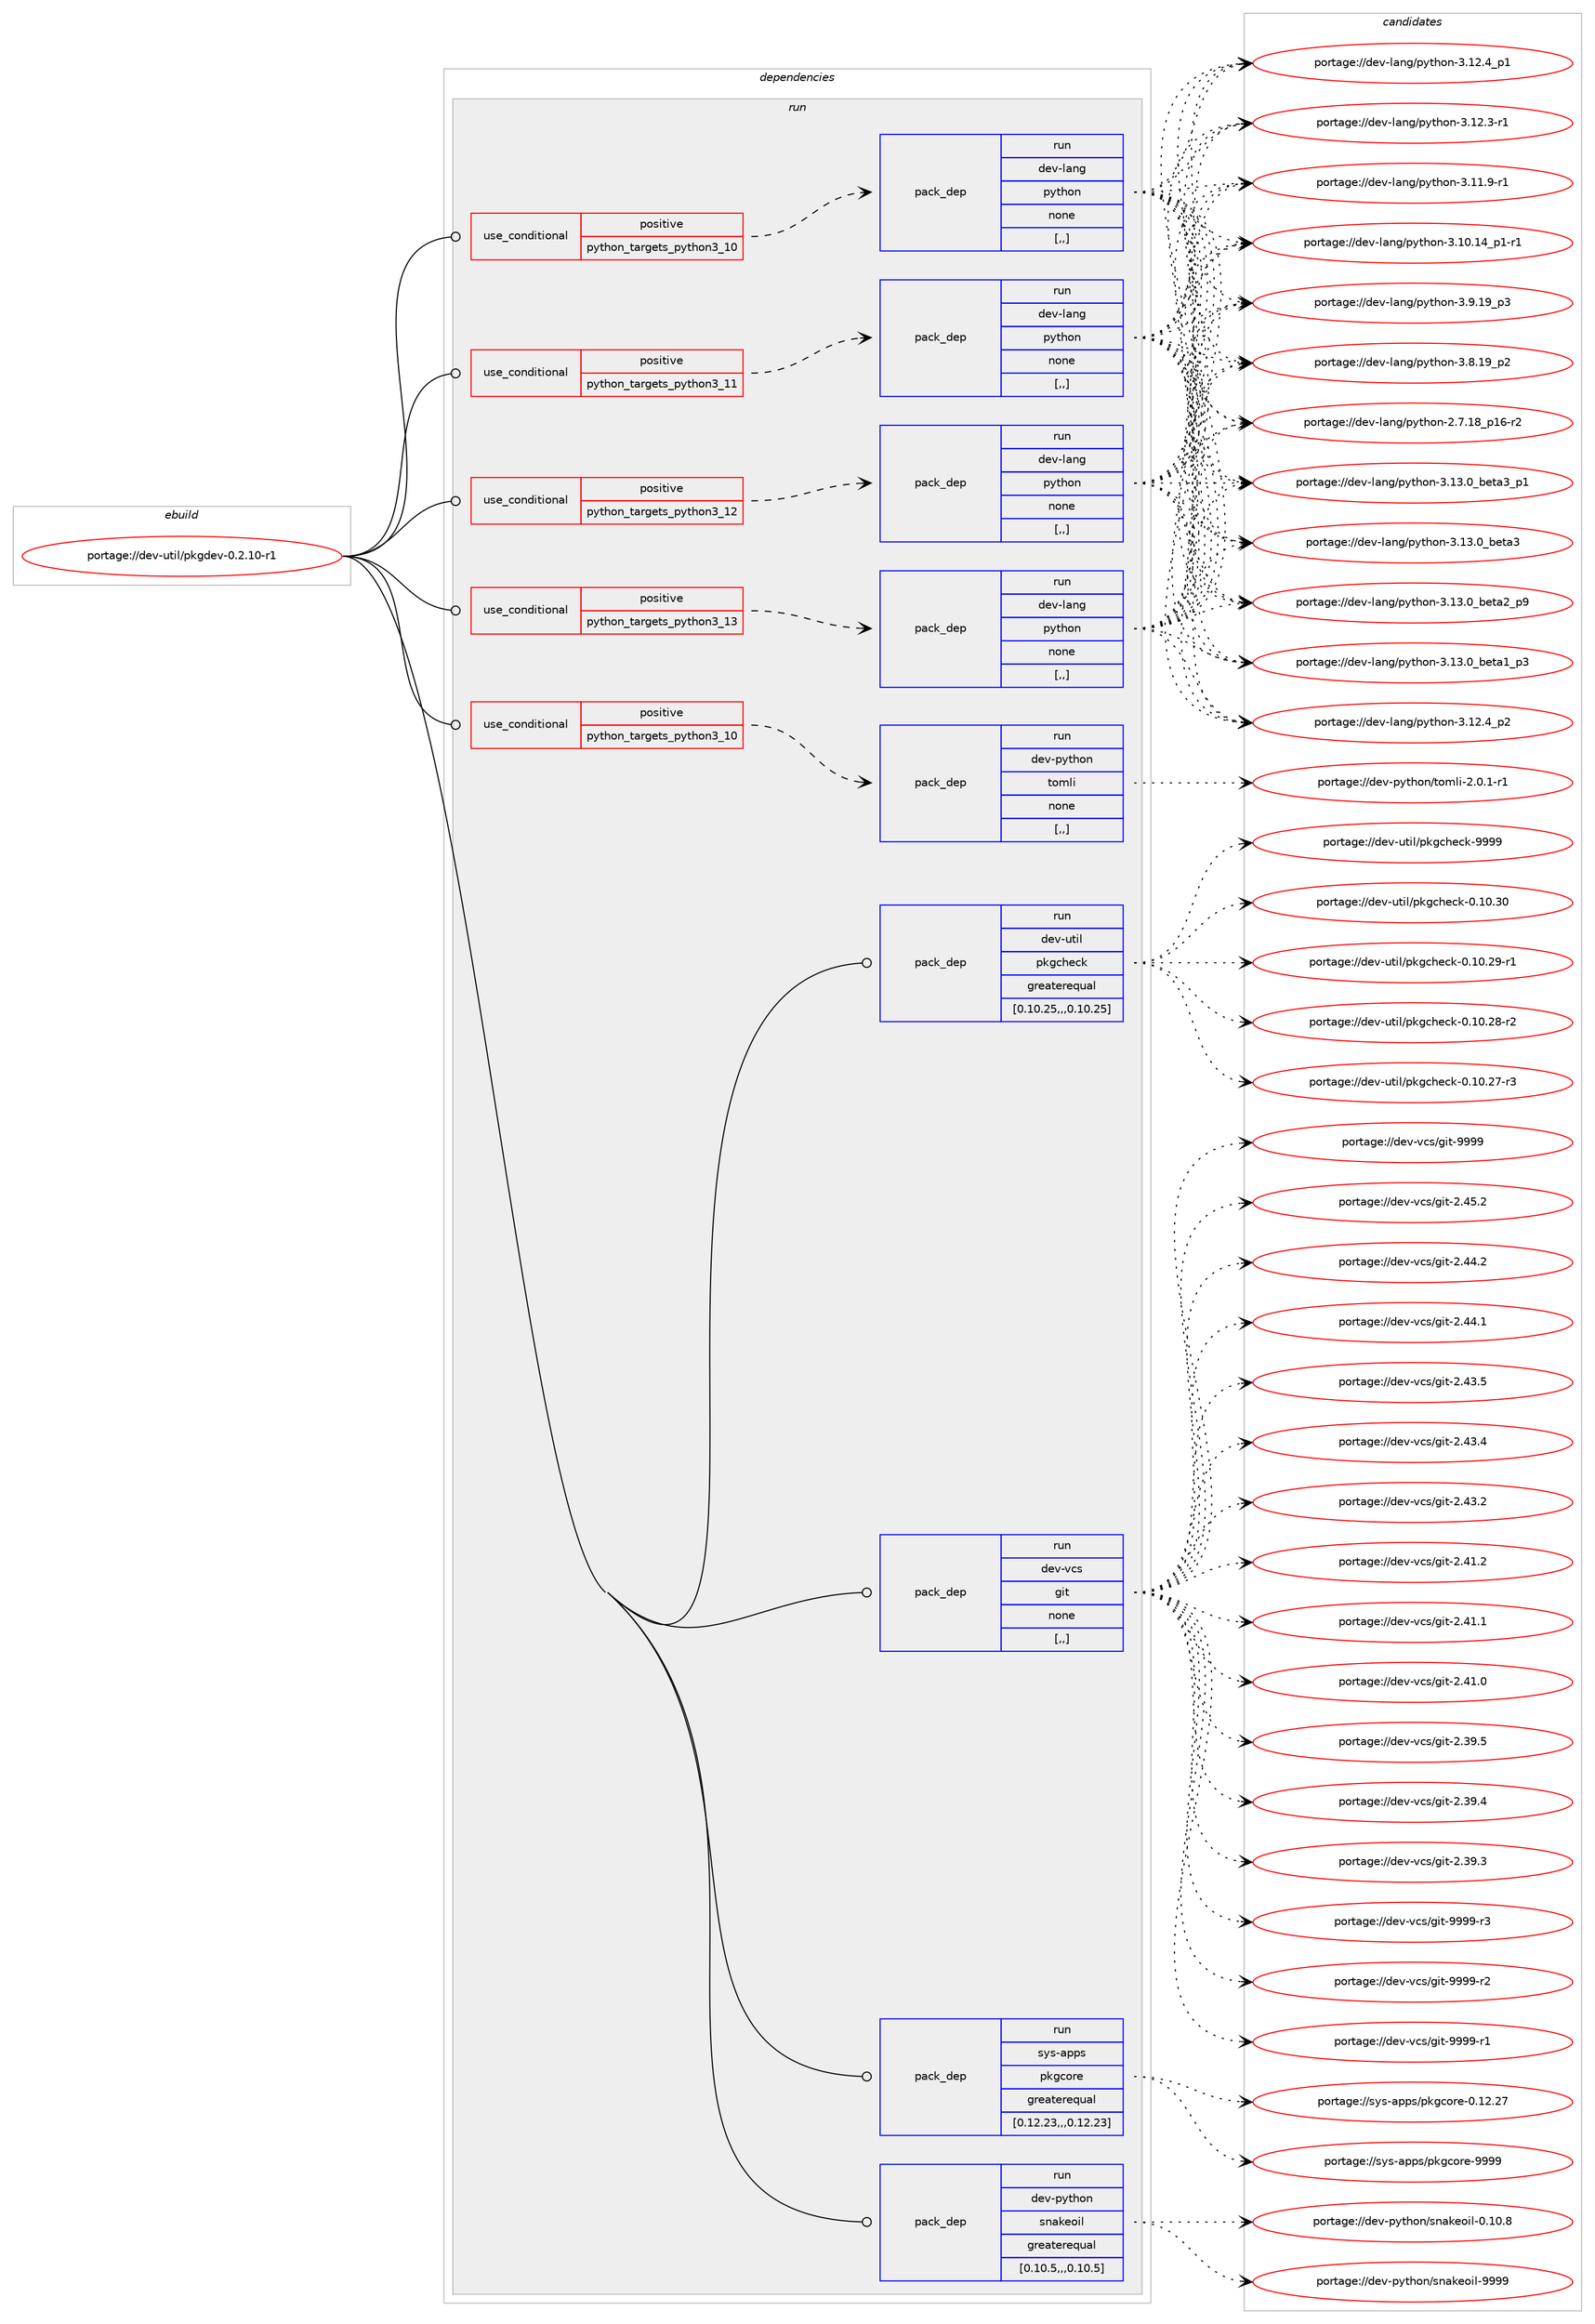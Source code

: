 digraph prolog {

# *************
# Graph options
# *************

newrank=true;
concentrate=true;
compound=true;
graph [rankdir=LR,fontname=Helvetica,fontsize=10,ranksep=1.5];#, ranksep=2.5, nodesep=0.2];
edge  [arrowhead=vee];
node  [fontname=Helvetica,fontsize=10];

# **********
# The ebuild
# **********

subgraph cluster_leftcol {
color=gray;
label=<<i>ebuild</i>>;
id [label="portage://dev-util/pkgdev-0.2.10-r1", color=red, width=4, href="../dev-util/pkgdev-0.2.10-r1.svg"];
}

# ****************
# The dependencies
# ****************

subgraph cluster_midcol {
color=gray;
label=<<i>dependencies</i>>;
subgraph cluster_compile {
fillcolor="#eeeeee";
style=filled;
label=<<i>compile</i>>;
}
subgraph cluster_compileandrun {
fillcolor="#eeeeee";
style=filled;
label=<<i>compile and run</i>>;
}
subgraph cluster_run {
fillcolor="#eeeeee";
style=filled;
label=<<i>run</i>>;
subgraph cond61362 {
dependency217941 [label=<<TABLE BORDER="0" CELLBORDER="1" CELLSPACING="0" CELLPADDING="4"><TR><TD ROWSPAN="3" CELLPADDING="10">use_conditional</TD></TR><TR><TD>positive</TD></TR><TR><TD>python_targets_python3_10</TD></TR></TABLE>>, shape=none, color=red];
subgraph pack155121 {
dependency217942 [label=<<TABLE BORDER="0" CELLBORDER="1" CELLSPACING="0" CELLPADDING="4" WIDTH="220"><TR><TD ROWSPAN="6" CELLPADDING="30">pack_dep</TD></TR><TR><TD WIDTH="110">run</TD></TR><TR><TD>dev-lang</TD></TR><TR><TD>python</TD></TR><TR><TD>none</TD></TR><TR><TD>[,,]</TD></TR></TABLE>>, shape=none, color=blue];
}
dependency217941:e -> dependency217942:w [weight=20,style="dashed",arrowhead="vee"];
}
id:e -> dependency217941:w [weight=20,style="solid",arrowhead="odot"];
subgraph cond61363 {
dependency217943 [label=<<TABLE BORDER="0" CELLBORDER="1" CELLSPACING="0" CELLPADDING="4"><TR><TD ROWSPAN="3" CELLPADDING="10">use_conditional</TD></TR><TR><TD>positive</TD></TR><TR><TD>python_targets_python3_10</TD></TR></TABLE>>, shape=none, color=red];
subgraph pack155122 {
dependency217944 [label=<<TABLE BORDER="0" CELLBORDER="1" CELLSPACING="0" CELLPADDING="4" WIDTH="220"><TR><TD ROWSPAN="6" CELLPADDING="30">pack_dep</TD></TR><TR><TD WIDTH="110">run</TD></TR><TR><TD>dev-python</TD></TR><TR><TD>tomli</TD></TR><TR><TD>none</TD></TR><TR><TD>[,,]</TD></TR></TABLE>>, shape=none, color=blue];
}
dependency217943:e -> dependency217944:w [weight=20,style="dashed",arrowhead="vee"];
}
id:e -> dependency217943:w [weight=20,style="solid",arrowhead="odot"];
subgraph cond61364 {
dependency217945 [label=<<TABLE BORDER="0" CELLBORDER="1" CELLSPACING="0" CELLPADDING="4"><TR><TD ROWSPAN="3" CELLPADDING="10">use_conditional</TD></TR><TR><TD>positive</TD></TR><TR><TD>python_targets_python3_11</TD></TR></TABLE>>, shape=none, color=red];
subgraph pack155123 {
dependency217946 [label=<<TABLE BORDER="0" CELLBORDER="1" CELLSPACING="0" CELLPADDING="4" WIDTH="220"><TR><TD ROWSPAN="6" CELLPADDING="30">pack_dep</TD></TR><TR><TD WIDTH="110">run</TD></TR><TR><TD>dev-lang</TD></TR><TR><TD>python</TD></TR><TR><TD>none</TD></TR><TR><TD>[,,]</TD></TR></TABLE>>, shape=none, color=blue];
}
dependency217945:e -> dependency217946:w [weight=20,style="dashed",arrowhead="vee"];
}
id:e -> dependency217945:w [weight=20,style="solid",arrowhead="odot"];
subgraph cond61365 {
dependency217947 [label=<<TABLE BORDER="0" CELLBORDER="1" CELLSPACING="0" CELLPADDING="4"><TR><TD ROWSPAN="3" CELLPADDING="10">use_conditional</TD></TR><TR><TD>positive</TD></TR><TR><TD>python_targets_python3_12</TD></TR></TABLE>>, shape=none, color=red];
subgraph pack155124 {
dependency217948 [label=<<TABLE BORDER="0" CELLBORDER="1" CELLSPACING="0" CELLPADDING="4" WIDTH="220"><TR><TD ROWSPAN="6" CELLPADDING="30">pack_dep</TD></TR><TR><TD WIDTH="110">run</TD></TR><TR><TD>dev-lang</TD></TR><TR><TD>python</TD></TR><TR><TD>none</TD></TR><TR><TD>[,,]</TD></TR></TABLE>>, shape=none, color=blue];
}
dependency217947:e -> dependency217948:w [weight=20,style="dashed",arrowhead="vee"];
}
id:e -> dependency217947:w [weight=20,style="solid",arrowhead="odot"];
subgraph cond61366 {
dependency217949 [label=<<TABLE BORDER="0" CELLBORDER="1" CELLSPACING="0" CELLPADDING="4"><TR><TD ROWSPAN="3" CELLPADDING="10">use_conditional</TD></TR><TR><TD>positive</TD></TR><TR><TD>python_targets_python3_13</TD></TR></TABLE>>, shape=none, color=red];
subgraph pack155125 {
dependency217950 [label=<<TABLE BORDER="0" CELLBORDER="1" CELLSPACING="0" CELLPADDING="4" WIDTH="220"><TR><TD ROWSPAN="6" CELLPADDING="30">pack_dep</TD></TR><TR><TD WIDTH="110">run</TD></TR><TR><TD>dev-lang</TD></TR><TR><TD>python</TD></TR><TR><TD>none</TD></TR><TR><TD>[,,]</TD></TR></TABLE>>, shape=none, color=blue];
}
dependency217949:e -> dependency217950:w [weight=20,style="dashed",arrowhead="vee"];
}
id:e -> dependency217949:w [weight=20,style="solid",arrowhead="odot"];
subgraph pack155126 {
dependency217951 [label=<<TABLE BORDER="0" CELLBORDER="1" CELLSPACING="0" CELLPADDING="4" WIDTH="220"><TR><TD ROWSPAN="6" CELLPADDING="30">pack_dep</TD></TR><TR><TD WIDTH="110">run</TD></TR><TR><TD>dev-python</TD></TR><TR><TD>snakeoil</TD></TR><TR><TD>greaterequal</TD></TR><TR><TD>[0.10.5,,,0.10.5]</TD></TR></TABLE>>, shape=none, color=blue];
}
id:e -> dependency217951:w [weight=20,style="solid",arrowhead="odot"];
subgraph pack155127 {
dependency217952 [label=<<TABLE BORDER="0" CELLBORDER="1" CELLSPACING="0" CELLPADDING="4" WIDTH="220"><TR><TD ROWSPAN="6" CELLPADDING="30">pack_dep</TD></TR><TR><TD WIDTH="110">run</TD></TR><TR><TD>dev-util</TD></TR><TR><TD>pkgcheck</TD></TR><TR><TD>greaterequal</TD></TR><TR><TD>[0.10.25,,,0.10.25]</TD></TR></TABLE>>, shape=none, color=blue];
}
id:e -> dependency217952:w [weight=20,style="solid",arrowhead="odot"];
subgraph pack155128 {
dependency217953 [label=<<TABLE BORDER="0" CELLBORDER="1" CELLSPACING="0" CELLPADDING="4" WIDTH="220"><TR><TD ROWSPAN="6" CELLPADDING="30">pack_dep</TD></TR><TR><TD WIDTH="110">run</TD></TR><TR><TD>dev-vcs</TD></TR><TR><TD>git</TD></TR><TR><TD>none</TD></TR><TR><TD>[,,]</TD></TR></TABLE>>, shape=none, color=blue];
}
id:e -> dependency217953:w [weight=20,style="solid",arrowhead="odot"];
subgraph pack155129 {
dependency217954 [label=<<TABLE BORDER="0" CELLBORDER="1" CELLSPACING="0" CELLPADDING="4" WIDTH="220"><TR><TD ROWSPAN="6" CELLPADDING="30">pack_dep</TD></TR><TR><TD WIDTH="110">run</TD></TR><TR><TD>sys-apps</TD></TR><TR><TD>pkgcore</TD></TR><TR><TD>greaterequal</TD></TR><TR><TD>[0.12.23,,,0.12.23]</TD></TR></TABLE>>, shape=none, color=blue];
}
id:e -> dependency217954:w [weight=20,style="solid",arrowhead="odot"];
}
}

# **************
# The candidates
# **************

subgraph cluster_choices {
rank=same;
color=gray;
label=<<i>candidates</i>>;

subgraph choice155121 {
color=black;
nodesep=1;
choice10010111845108971101034711212111610411111045514649514648959810111697519511249 [label="portage://dev-lang/python-3.13.0_beta3_p1", color=red, width=4,href="../dev-lang/python-3.13.0_beta3_p1.svg"];
choice1001011184510897110103471121211161041111104551464951464895981011169751 [label="portage://dev-lang/python-3.13.0_beta3", color=red, width=4,href="../dev-lang/python-3.13.0_beta3.svg"];
choice10010111845108971101034711212111610411111045514649514648959810111697509511257 [label="portage://dev-lang/python-3.13.0_beta2_p9", color=red, width=4,href="../dev-lang/python-3.13.0_beta2_p9.svg"];
choice10010111845108971101034711212111610411111045514649514648959810111697499511251 [label="portage://dev-lang/python-3.13.0_beta1_p3", color=red, width=4,href="../dev-lang/python-3.13.0_beta1_p3.svg"];
choice100101118451089711010347112121116104111110455146495046529511250 [label="portage://dev-lang/python-3.12.4_p2", color=red, width=4,href="../dev-lang/python-3.12.4_p2.svg"];
choice100101118451089711010347112121116104111110455146495046529511249 [label="portage://dev-lang/python-3.12.4_p1", color=red, width=4,href="../dev-lang/python-3.12.4_p1.svg"];
choice100101118451089711010347112121116104111110455146495046514511449 [label="portage://dev-lang/python-3.12.3-r1", color=red, width=4,href="../dev-lang/python-3.12.3-r1.svg"];
choice100101118451089711010347112121116104111110455146494946574511449 [label="portage://dev-lang/python-3.11.9-r1", color=red, width=4,href="../dev-lang/python-3.11.9-r1.svg"];
choice100101118451089711010347112121116104111110455146494846495295112494511449 [label="portage://dev-lang/python-3.10.14_p1-r1", color=red, width=4,href="../dev-lang/python-3.10.14_p1-r1.svg"];
choice100101118451089711010347112121116104111110455146574649579511251 [label="portage://dev-lang/python-3.9.19_p3", color=red, width=4,href="../dev-lang/python-3.9.19_p3.svg"];
choice100101118451089711010347112121116104111110455146564649579511250 [label="portage://dev-lang/python-3.8.19_p2", color=red, width=4,href="../dev-lang/python-3.8.19_p2.svg"];
choice100101118451089711010347112121116104111110455046554649569511249544511450 [label="portage://dev-lang/python-2.7.18_p16-r2", color=red, width=4,href="../dev-lang/python-2.7.18_p16-r2.svg"];
dependency217942:e -> choice10010111845108971101034711212111610411111045514649514648959810111697519511249:w [style=dotted,weight="100"];
dependency217942:e -> choice1001011184510897110103471121211161041111104551464951464895981011169751:w [style=dotted,weight="100"];
dependency217942:e -> choice10010111845108971101034711212111610411111045514649514648959810111697509511257:w [style=dotted,weight="100"];
dependency217942:e -> choice10010111845108971101034711212111610411111045514649514648959810111697499511251:w [style=dotted,weight="100"];
dependency217942:e -> choice100101118451089711010347112121116104111110455146495046529511250:w [style=dotted,weight="100"];
dependency217942:e -> choice100101118451089711010347112121116104111110455146495046529511249:w [style=dotted,weight="100"];
dependency217942:e -> choice100101118451089711010347112121116104111110455146495046514511449:w [style=dotted,weight="100"];
dependency217942:e -> choice100101118451089711010347112121116104111110455146494946574511449:w [style=dotted,weight="100"];
dependency217942:e -> choice100101118451089711010347112121116104111110455146494846495295112494511449:w [style=dotted,weight="100"];
dependency217942:e -> choice100101118451089711010347112121116104111110455146574649579511251:w [style=dotted,weight="100"];
dependency217942:e -> choice100101118451089711010347112121116104111110455146564649579511250:w [style=dotted,weight="100"];
dependency217942:e -> choice100101118451089711010347112121116104111110455046554649569511249544511450:w [style=dotted,weight="100"];
}
subgraph choice155122 {
color=black;
nodesep=1;
choice10010111845112121116104111110471161111091081054550464846494511449 [label="portage://dev-python/tomli-2.0.1-r1", color=red, width=4,href="../dev-python/tomli-2.0.1-r1.svg"];
dependency217944:e -> choice10010111845112121116104111110471161111091081054550464846494511449:w [style=dotted,weight="100"];
}
subgraph choice155123 {
color=black;
nodesep=1;
choice10010111845108971101034711212111610411111045514649514648959810111697519511249 [label="portage://dev-lang/python-3.13.0_beta3_p1", color=red, width=4,href="../dev-lang/python-3.13.0_beta3_p1.svg"];
choice1001011184510897110103471121211161041111104551464951464895981011169751 [label="portage://dev-lang/python-3.13.0_beta3", color=red, width=4,href="../dev-lang/python-3.13.0_beta3.svg"];
choice10010111845108971101034711212111610411111045514649514648959810111697509511257 [label="portage://dev-lang/python-3.13.0_beta2_p9", color=red, width=4,href="../dev-lang/python-3.13.0_beta2_p9.svg"];
choice10010111845108971101034711212111610411111045514649514648959810111697499511251 [label="portage://dev-lang/python-3.13.0_beta1_p3", color=red, width=4,href="../dev-lang/python-3.13.0_beta1_p3.svg"];
choice100101118451089711010347112121116104111110455146495046529511250 [label="portage://dev-lang/python-3.12.4_p2", color=red, width=4,href="../dev-lang/python-3.12.4_p2.svg"];
choice100101118451089711010347112121116104111110455146495046529511249 [label="portage://dev-lang/python-3.12.4_p1", color=red, width=4,href="../dev-lang/python-3.12.4_p1.svg"];
choice100101118451089711010347112121116104111110455146495046514511449 [label="portage://dev-lang/python-3.12.3-r1", color=red, width=4,href="../dev-lang/python-3.12.3-r1.svg"];
choice100101118451089711010347112121116104111110455146494946574511449 [label="portage://dev-lang/python-3.11.9-r1", color=red, width=4,href="../dev-lang/python-3.11.9-r1.svg"];
choice100101118451089711010347112121116104111110455146494846495295112494511449 [label="portage://dev-lang/python-3.10.14_p1-r1", color=red, width=4,href="../dev-lang/python-3.10.14_p1-r1.svg"];
choice100101118451089711010347112121116104111110455146574649579511251 [label="portage://dev-lang/python-3.9.19_p3", color=red, width=4,href="../dev-lang/python-3.9.19_p3.svg"];
choice100101118451089711010347112121116104111110455146564649579511250 [label="portage://dev-lang/python-3.8.19_p2", color=red, width=4,href="../dev-lang/python-3.8.19_p2.svg"];
choice100101118451089711010347112121116104111110455046554649569511249544511450 [label="portage://dev-lang/python-2.7.18_p16-r2", color=red, width=4,href="../dev-lang/python-2.7.18_p16-r2.svg"];
dependency217946:e -> choice10010111845108971101034711212111610411111045514649514648959810111697519511249:w [style=dotted,weight="100"];
dependency217946:e -> choice1001011184510897110103471121211161041111104551464951464895981011169751:w [style=dotted,weight="100"];
dependency217946:e -> choice10010111845108971101034711212111610411111045514649514648959810111697509511257:w [style=dotted,weight="100"];
dependency217946:e -> choice10010111845108971101034711212111610411111045514649514648959810111697499511251:w [style=dotted,weight="100"];
dependency217946:e -> choice100101118451089711010347112121116104111110455146495046529511250:w [style=dotted,weight="100"];
dependency217946:e -> choice100101118451089711010347112121116104111110455146495046529511249:w [style=dotted,weight="100"];
dependency217946:e -> choice100101118451089711010347112121116104111110455146495046514511449:w [style=dotted,weight="100"];
dependency217946:e -> choice100101118451089711010347112121116104111110455146494946574511449:w [style=dotted,weight="100"];
dependency217946:e -> choice100101118451089711010347112121116104111110455146494846495295112494511449:w [style=dotted,weight="100"];
dependency217946:e -> choice100101118451089711010347112121116104111110455146574649579511251:w [style=dotted,weight="100"];
dependency217946:e -> choice100101118451089711010347112121116104111110455146564649579511250:w [style=dotted,weight="100"];
dependency217946:e -> choice100101118451089711010347112121116104111110455046554649569511249544511450:w [style=dotted,weight="100"];
}
subgraph choice155124 {
color=black;
nodesep=1;
choice10010111845108971101034711212111610411111045514649514648959810111697519511249 [label="portage://dev-lang/python-3.13.0_beta3_p1", color=red, width=4,href="../dev-lang/python-3.13.0_beta3_p1.svg"];
choice1001011184510897110103471121211161041111104551464951464895981011169751 [label="portage://dev-lang/python-3.13.0_beta3", color=red, width=4,href="../dev-lang/python-3.13.0_beta3.svg"];
choice10010111845108971101034711212111610411111045514649514648959810111697509511257 [label="portage://dev-lang/python-3.13.0_beta2_p9", color=red, width=4,href="../dev-lang/python-3.13.0_beta2_p9.svg"];
choice10010111845108971101034711212111610411111045514649514648959810111697499511251 [label="portage://dev-lang/python-3.13.0_beta1_p3", color=red, width=4,href="../dev-lang/python-3.13.0_beta1_p3.svg"];
choice100101118451089711010347112121116104111110455146495046529511250 [label="portage://dev-lang/python-3.12.4_p2", color=red, width=4,href="../dev-lang/python-3.12.4_p2.svg"];
choice100101118451089711010347112121116104111110455146495046529511249 [label="portage://dev-lang/python-3.12.4_p1", color=red, width=4,href="../dev-lang/python-3.12.4_p1.svg"];
choice100101118451089711010347112121116104111110455146495046514511449 [label="portage://dev-lang/python-3.12.3-r1", color=red, width=4,href="../dev-lang/python-3.12.3-r1.svg"];
choice100101118451089711010347112121116104111110455146494946574511449 [label="portage://dev-lang/python-3.11.9-r1", color=red, width=4,href="../dev-lang/python-3.11.9-r1.svg"];
choice100101118451089711010347112121116104111110455146494846495295112494511449 [label="portage://dev-lang/python-3.10.14_p1-r1", color=red, width=4,href="../dev-lang/python-3.10.14_p1-r1.svg"];
choice100101118451089711010347112121116104111110455146574649579511251 [label="portage://dev-lang/python-3.9.19_p3", color=red, width=4,href="../dev-lang/python-3.9.19_p3.svg"];
choice100101118451089711010347112121116104111110455146564649579511250 [label="portage://dev-lang/python-3.8.19_p2", color=red, width=4,href="../dev-lang/python-3.8.19_p2.svg"];
choice100101118451089711010347112121116104111110455046554649569511249544511450 [label="portage://dev-lang/python-2.7.18_p16-r2", color=red, width=4,href="../dev-lang/python-2.7.18_p16-r2.svg"];
dependency217948:e -> choice10010111845108971101034711212111610411111045514649514648959810111697519511249:w [style=dotted,weight="100"];
dependency217948:e -> choice1001011184510897110103471121211161041111104551464951464895981011169751:w [style=dotted,weight="100"];
dependency217948:e -> choice10010111845108971101034711212111610411111045514649514648959810111697509511257:w [style=dotted,weight="100"];
dependency217948:e -> choice10010111845108971101034711212111610411111045514649514648959810111697499511251:w [style=dotted,weight="100"];
dependency217948:e -> choice100101118451089711010347112121116104111110455146495046529511250:w [style=dotted,weight="100"];
dependency217948:e -> choice100101118451089711010347112121116104111110455146495046529511249:w [style=dotted,weight="100"];
dependency217948:e -> choice100101118451089711010347112121116104111110455146495046514511449:w [style=dotted,weight="100"];
dependency217948:e -> choice100101118451089711010347112121116104111110455146494946574511449:w [style=dotted,weight="100"];
dependency217948:e -> choice100101118451089711010347112121116104111110455146494846495295112494511449:w [style=dotted,weight="100"];
dependency217948:e -> choice100101118451089711010347112121116104111110455146574649579511251:w [style=dotted,weight="100"];
dependency217948:e -> choice100101118451089711010347112121116104111110455146564649579511250:w [style=dotted,weight="100"];
dependency217948:e -> choice100101118451089711010347112121116104111110455046554649569511249544511450:w [style=dotted,weight="100"];
}
subgraph choice155125 {
color=black;
nodesep=1;
choice10010111845108971101034711212111610411111045514649514648959810111697519511249 [label="portage://dev-lang/python-3.13.0_beta3_p1", color=red, width=4,href="../dev-lang/python-3.13.0_beta3_p1.svg"];
choice1001011184510897110103471121211161041111104551464951464895981011169751 [label="portage://dev-lang/python-3.13.0_beta3", color=red, width=4,href="../dev-lang/python-3.13.0_beta3.svg"];
choice10010111845108971101034711212111610411111045514649514648959810111697509511257 [label="portage://dev-lang/python-3.13.0_beta2_p9", color=red, width=4,href="../dev-lang/python-3.13.0_beta2_p9.svg"];
choice10010111845108971101034711212111610411111045514649514648959810111697499511251 [label="portage://dev-lang/python-3.13.0_beta1_p3", color=red, width=4,href="../dev-lang/python-3.13.0_beta1_p3.svg"];
choice100101118451089711010347112121116104111110455146495046529511250 [label="portage://dev-lang/python-3.12.4_p2", color=red, width=4,href="../dev-lang/python-3.12.4_p2.svg"];
choice100101118451089711010347112121116104111110455146495046529511249 [label="portage://dev-lang/python-3.12.4_p1", color=red, width=4,href="../dev-lang/python-3.12.4_p1.svg"];
choice100101118451089711010347112121116104111110455146495046514511449 [label="portage://dev-lang/python-3.12.3-r1", color=red, width=4,href="../dev-lang/python-3.12.3-r1.svg"];
choice100101118451089711010347112121116104111110455146494946574511449 [label="portage://dev-lang/python-3.11.9-r1", color=red, width=4,href="../dev-lang/python-3.11.9-r1.svg"];
choice100101118451089711010347112121116104111110455146494846495295112494511449 [label="portage://dev-lang/python-3.10.14_p1-r1", color=red, width=4,href="../dev-lang/python-3.10.14_p1-r1.svg"];
choice100101118451089711010347112121116104111110455146574649579511251 [label="portage://dev-lang/python-3.9.19_p3", color=red, width=4,href="../dev-lang/python-3.9.19_p3.svg"];
choice100101118451089711010347112121116104111110455146564649579511250 [label="portage://dev-lang/python-3.8.19_p2", color=red, width=4,href="../dev-lang/python-3.8.19_p2.svg"];
choice100101118451089711010347112121116104111110455046554649569511249544511450 [label="portage://dev-lang/python-2.7.18_p16-r2", color=red, width=4,href="../dev-lang/python-2.7.18_p16-r2.svg"];
dependency217950:e -> choice10010111845108971101034711212111610411111045514649514648959810111697519511249:w [style=dotted,weight="100"];
dependency217950:e -> choice1001011184510897110103471121211161041111104551464951464895981011169751:w [style=dotted,weight="100"];
dependency217950:e -> choice10010111845108971101034711212111610411111045514649514648959810111697509511257:w [style=dotted,weight="100"];
dependency217950:e -> choice10010111845108971101034711212111610411111045514649514648959810111697499511251:w [style=dotted,weight="100"];
dependency217950:e -> choice100101118451089711010347112121116104111110455146495046529511250:w [style=dotted,weight="100"];
dependency217950:e -> choice100101118451089711010347112121116104111110455146495046529511249:w [style=dotted,weight="100"];
dependency217950:e -> choice100101118451089711010347112121116104111110455146495046514511449:w [style=dotted,weight="100"];
dependency217950:e -> choice100101118451089711010347112121116104111110455146494946574511449:w [style=dotted,weight="100"];
dependency217950:e -> choice100101118451089711010347112121116104111110455146494846495295112494511449:w [style=dotted,weight="100"];
dependency217950:e -> choice100101118451089711010347112121116104111110455146574649579511251:w [style=dotted,weight="100"];
dependency217950:e -> choice100101118451089711010347112121116104111110455146564649579511250:w [style=dotted,weight="100"];
dependency217950:e -> choice100101118451089711010347112121116104111110455046554649569511249544511450:w [style=dotted,weight="100"];
}
subgraph choice155126 {
color=black;
nodesep=1;
choice1001011184511212111610411111047115110971071011111051084557575757 [label="portage://dev-python/snakeoil-9999", color=red, width=4,href="../dev-python/snakeoil-9999.svg"];
choice10010111845112121116104111110471151109710710111110510845484649484656 [label="portage://dev-python/snakeoil-0.10.8", color=red, width=4,href="../dev-python/snakeoil-0.10.8.svg"];
dependency217951:e -> choice1001011184511212111610411111047115110971071011111051084557575757:w [style=dotted,weight="100"];
dependency217951:e -> choice10010111845112121116104111110471151109710710111110510845484649484656:w [style=dotted,weight="100"];
}
subgraph choice155127 {
color=black;
nodesep=1;
choice100101118451171161051084711210710399104101991074557575757 [label="portage://dev-util/pkgcheck-9999", color=red, width=4,href="../dev-util/pkgcheck-9999.svg"];
choice100101118451171161051084711210710399104101991074548464948465148 [label="portage://dev-util/pkgcheck-0.10.30", color=red, width=4,href="../dev-util/pkgcheck-0.10.30.svg"];
choice1001011184511711610510847112107103991041019910745484649484650574511449 [label="portage://dev-util/pkgcheck-0.10.29-r1", color=red, width=4,href="../dev-util/pkgcheck-0.10.29-r1.svg"];
choice1001011184511711610510847112107103991041019910745484649484650564511450 [label="portage://dev-util/pkgcheck-0.10.28-r2", color=red, width=4,href="../dev-util/pkgcheck-0.10.28-r2.svg"];
choice1001011184511711610510847112107103991041019910745484649484650554511451 [label="portage://dev-util/pkgcheck-0.10.27-r3", color=red, width=4,href="../dev-util/pkgcheck-0.10.27-r3.svg"];
dependency217952:e -> choice100101118451171161051084711210710399104101991074557575757:w [style=dotted,weight="100"];
dependency217952:e -> choice100101118451171161051084711210710399104101991074548464948465148:w [style=dotted,weight="100"];
dependency217952:e -> choice1001011184511711610510847112107103991041019910745484649484650574511449:w [style=dotted,weight="100"];
dependency217952:e -> choice1001011184511711610510847112107103991041019910745484649484650564511450:w [style=dotted,weight="100"];
dependency217952:e -> choice1001011184511711610510847112107103991041019910745484649484650554511451:w [style=dotted,weight="100"];
}
subgraph choice155128 {
color=black;
nodesep=1;
choice10010111845118991154710310511645575757574511451 [label="portage://dev-vcs/git-9999-r3", color=red, width=4,href="../dev-vcs/git-9999-r3.svg"];
choice10010111845118991154710310511645575757574511450 [label="portage://dev-vcs/git-9999-r2", color=red, width=4,href="../dev-vcs/git-9999-r2.svg"];
choice10010111845118991154710310511645575757574511449 [label="portage://dev-vcs/git-9999-r1", color=red, width=4,href="../dev-vcs/git-9999-r1.svg"];
choice1001011184511899115471031051164557575757 [label="portage://dev-vcs/git-9999", color=red, width=4,href="../dev-vcs/git-9999.svg"];
choice10010111845118991154710310511645504652534650 [label="portage://dev-vcs/git-2.45.2", color=red, width=4,href="../dev-vcs/git-2.45.2.svg"];
choice10010111845118991154710310511645504652524650 [label="portage://dev-vcs/git-2.44.2", color=red, width=4,href="../dev-vcs/git-2.44.2.svg"];
choice10010111845118991154710310511645504652524649 [label="portage://dev-vcs/git-2.44.1", color=red, width=4,href="../dev-vcs/git-2.44.1.svg"];
choice10010111845118991154710310511645504652514653 [label="portage://dev-vcs/git-2.43.5", color=red, width=4,href="../dev-vcs/git-2.43.5.svg"];
choice10010111845118991154710310511645504652514652 [label="portage://dev-vcs/git-2.43.4", color=red, width=4,href="../dev-vcs/git-2.43.4.svg"];
choice10010111845118991154710310511645504652514650 [label="portage://dev-vcs/git-2.43.2", color=red, width=4,href="../dev-vcs/git-2.43.2.svg"];
choice10010111845118991154710310511645504652494650 [label="portage://dev-vcs/git-2.41.2", color=red, width=4,href="../dev-vcs/git-2.41.2.svg"];
choice10010111845118991154710310511645504652494649 [label="portage://dev-vcs/git-2.41.1", color=red, width=4,href="../dev-vcs/git-2.41.1.svg"];
choice10010111845118991154710310511645504652494648 [label="portage://dev-vcs/git-2.41.0", color=red, width=4,href="../dev-vcs/git-2.41.0.svg"];
choice10010111845118991154710310511645504651574653 [label="portage://dev-vcs/git-2.39.5", color=red, width=4,href="../dev-vcs/git-2.39.5.svg"];
choice10010111845118991154710310511645504651574652 [label="portage://dev-vcs/git-2.39.4", color=red, width=4,href="../dev-vcs/git-2.39.4.svg"];
choice10010111845118991154710310511645504651574651 [label="portage://dev-vcs/git-2.39.3", color=red, width=4,href="../dev-vcs/git-2.39.3.svg"];
dependency217953:e -> choice10010111845118991154710310511645575757574511451:w [style=dotted,weight="100"];
dependency217953:e -> choice10010111845118991154710310511645575757574511450:w [style=dotted,weight="100"];
dependency217953:e -> choice10010111845118991154710310511645575757574511449:w [style=dotted,weight="100"];
dependency217953:e -> choice1001011184511899115471031051164557575757:w [style=dotted,weight="100"];
dependency217953:e -> choice10010111845118991154710310511645504652534650:w [style=dotted,weight="100"];
dependency217953:e -> choice10010111845118991154710310511645504652524650:w [style=dotted,weight="100"];
dependency217953:e -> choice10010111845118991154710310511645504652524649:w [style=dotted,weight="100"];
dependency217953:e -> choice10010111845118991154710310511645504652514653:w [style=dotted,weight="100"];
dependency217953:e -> choice10010111845118991154710310511645504652514652:w [style=dotted,weight="100"];
dependency217953:e -> choice10010111845118991154710310511645504652514650:w [style=dotted,weight="100"];
dependency217953:e -> choice10010111845118991154710310511645504652494650:w [style=dotted,weight="100"];
dependency217953:e -> choice10010111845118991154710310511645504652494649:w [style=dotted,weight="100"];
dependency217953:e -> choice10010111845118991154710310511645504652494648:w [style=dotted,weight="100"];
dependency217953:e -> choice10010111845118991154710310511645504651574653:w [style=dotted,weight="100"];
dependency217953:e -> choice10010111845118991154710310511645504651574652:w [style=dotted,weight="100"];
dependency217953:e -> choice10010111845118991154710310511645504651574651:w [style=dotted,weight="100"];
}
subgraph choice155129 {
color=black;
nodesep=1;
choice115121115459711211211547112107103991111141014557575757 [label="portage://sys-apps/pkgcore-9999", color=red, width=4,href="../sys-apps/pkgcore-9999.svg"];
choice115121115459711211211547112107103991111141014548464950465055 [label="portage://sys-apps/pkgcore-0.12.27", color=red, width=4,href="../sys-apps/pkgcore-0.12.27.svg"];
dependency217954:e -> choice115121115459711211211547112107103991111141014557575757:w [style=dotted,weight="100"];
dependency217954:e -> choice115121115459711211211547112107103991111141014548464950465055:w [style=dotted,weight="100"];
}
}

}
